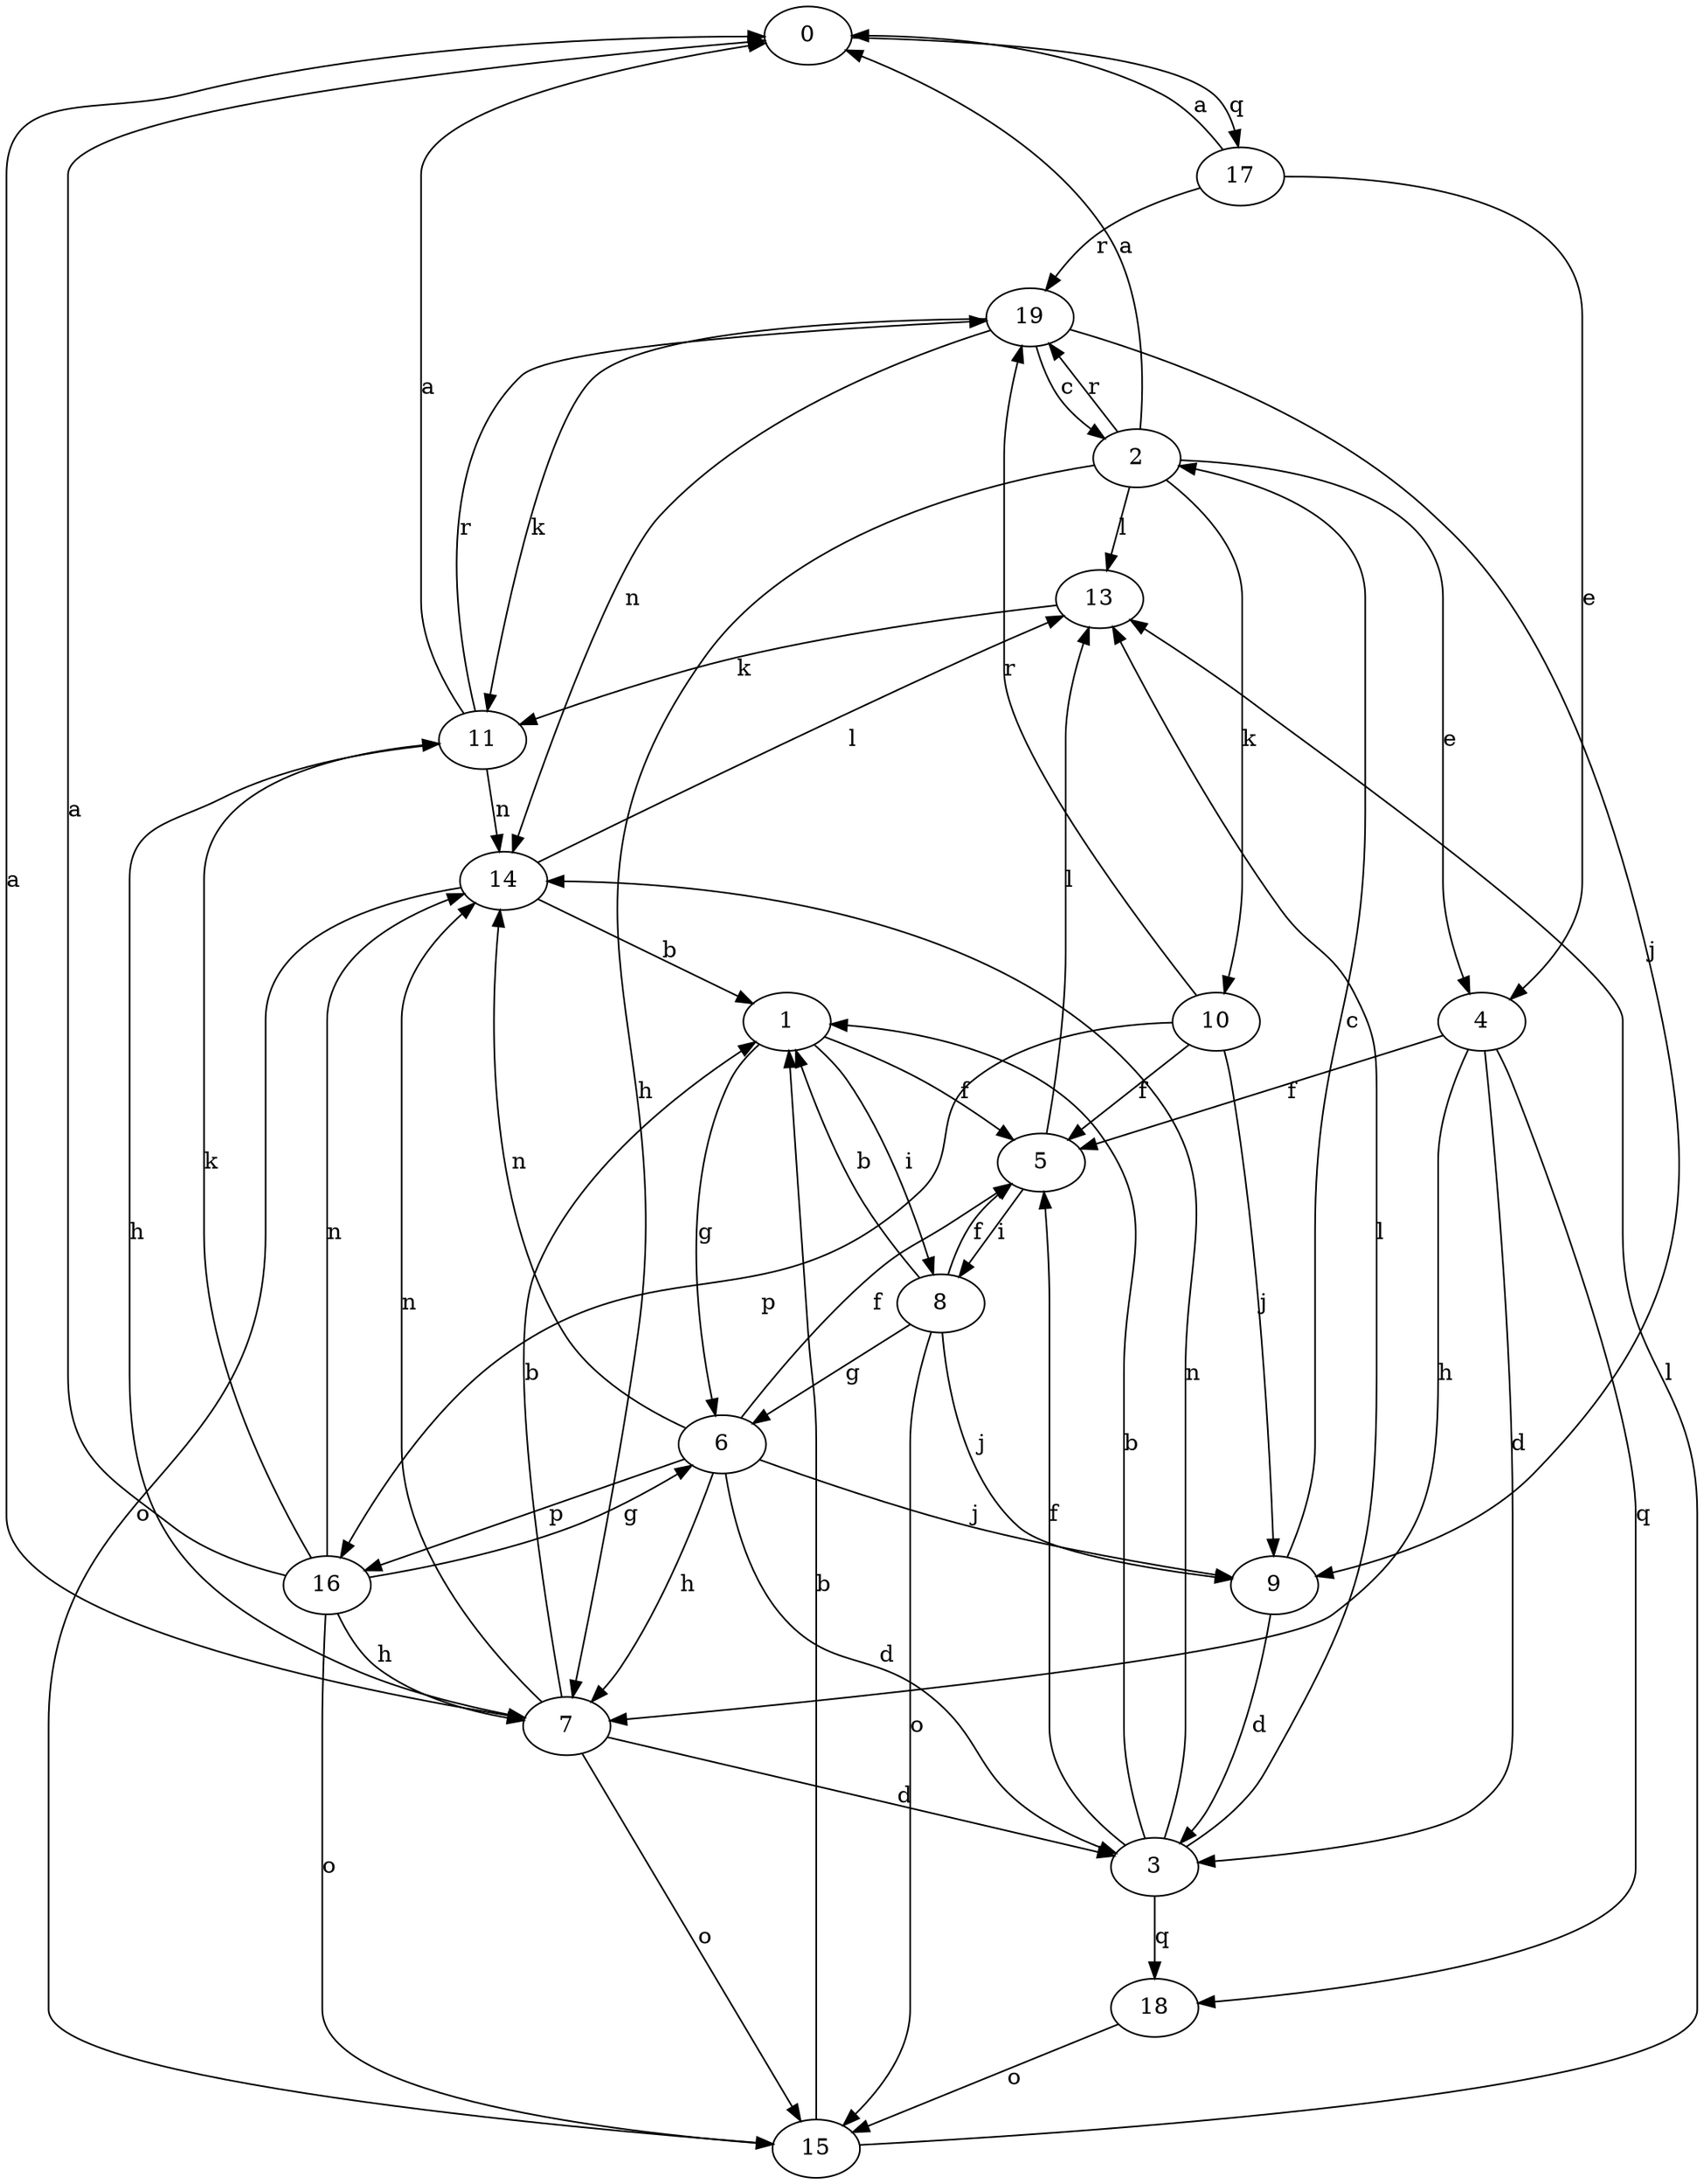 strict digraph  {
0;
1;
2;
3;
4;
5;
6;
7;
8;
9;
10;
11;
13;
14;
15;
16;
17;
18;
19;
0 -> 17  [label=q];
1 -> 5  [label=f];
1 -> 6  [label=g];
1 -> 8  [label=i];
2 -> 0  [label=a];
2 -> 4  [label=e];
2 -> 7  [label=h];
2 -> 10  [label=k];
2 -> 13  [label=l];
2 -> 19  [label=r];
3 -> 1  [label=b];
3 -> 5  [label=f];
3 -> 13  [label=l];
3 -> 14  [label=n];
3 -> 18  [label=q];
4 -> 3  [label=d];
4 -> 5  [label=f];
4 -> 7  [label=h];
4 -> 18  [label=q];
5 -> 8  [label=i];
5 -> 13  [label=l];
6 -> 3  [label=d];
6 -> 5  [label=f];
6 -> 7  [label=h];
6 -> 9  [label=j];
6 -> 14  [label=n];
6 -> 16  [label=p];
7 -> 0  [label=a];
7 -> 1  [label=b];
7 -> 3  [label=d];
7 -> 14  [label=n];
7 -> 15  [label=o];
8 -> 1  [label=b];
8 -> 5  [label=f];
8 -> 6  [label=g];
8 -> 9  [label=j];
8 -> 15  [label=o];
9 -> 2  [label=c];
9 -> 3  [label=d];
10 -> 5  [label=f];
10 -> 9  [label=j];
10 -> 16  [label=p];
10 -> 19  [label=r];
11 -> 0  [label=a];
11 -> 7  [label=h];
11 -> 14  [label=n];
11 -> 19  [label=r];
13 -> 11  [label=k];
14 -> 1  [label=b];
14 -> 13  [label=l];
14 -> 15  [label=o];
15 -> 1  [label=b];
15 -> 13  [label=l];
16 -> 0  [label=a];
16 -> 6  [label=g];
16 -> 7  [label=h];
16 -> 11  [label=k];
16 -> 14  [label=n];
16 -> 15  [label=o];
17 -> 0  [label=a];
17 -> 4  [label=e];
17 -> 19  [label=r];
18 -> 15  [label=o];
19 -> 2  [label=c];
19 -> 9  [label=j];
19 -> 11  [label=k];
19 -> 14  [label=n];
}
